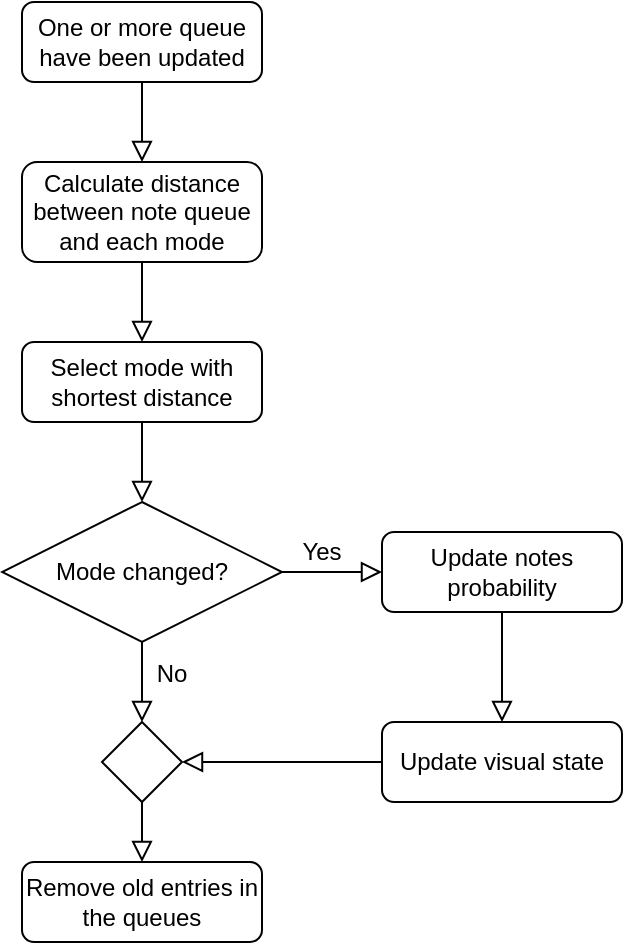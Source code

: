 <mxfile version="13.9.8" type="device"><diagram id="C5RBs43oDa-KdzZeNtuy" name="Page-1"><mxGraphModel dx="1038" dy="523" grid="1" gridSize="10" guides="1" tooltips="1" connect="1" arrows="1" fold="1" page="1" pageScale="1" pageWidth="827" pageHeight="1169" math="0" shadow="0"><root><mxCell id="WIyWlLk6GJQsqaUBKTNV-0"/><mxCell id="WIyWlLk6GJQsqaUBKTNV-1" parent="WIyWlLk6GJQsqaUBKTNV-0"/><mxCell id="WIyWlLk6GJQsqaUBKTNV-2" value="" style="rounded=0;html=1;jettySize=auto;orthogonalLoop=1;fontSize=11;endArrow=block;endFill=0;endSize=8;strokeWidth=1;shadow=0;labelBackgroundColor=none;edgeStyle=orthogonalEdgeStyle;entryX=0.5;entryY=0;entryDx=0;entryDy=0;" parent="WIyWlLk6GJQsqaUBKTNV-1" source="WIyWlLk6GJQsqaUBKTNV-3" target="CnTkf4PY1D9opKvFaDdJ-1" edge="1"><mxGeometry relative="1" as="geometry"><mxPoint x="220" y="170" as="targetPoint"/></mxGeometry></mxCell><mxCell id="WIyWlLk6GJQsqaUBKTNV-3" value="One or more queue have been updated" style="rounded=1;whiteSpace=wrap;html=1;fontSize=12;glass=0;strokeWidth=1;shadow=0;" parent="WIyWlLk6GJQsqaUBKTNV-1" vertex="1"><mxGeometry x="160" y="80" width="120" height="40" as="geometry"/></mxCell><mxCell id="WIyWlLk6GJQsqaUBKTNV-12" value="Select mode with shortest distance" style="rounded=1;whiteSpace=wrap;html=1;fontSize=12;glass=0;strokeWidth=1;shadow=0;" parent="WIyWlLk6GJQsqaUBKTNV-1" vertex="1"><mxGeometry x="160" y="250" width="120" height="40" as="geometry"/></mxCell><mxCell id="CnTkf4PY1D9opKvFaDdJ-0" value="" style="rounded=0;html=1;jettySize=auto;orthogonalLoop=1;fontSize=11;endArrow=block;endFill=0;endSize=8;strokeWidth=1;shadow=0;labelBackgroundColor=none;edgeStyle=orthogonalEdgeStyle;entryX=0.5;entryY=0;entryDx=0;entryDy=0;" edge="1" parent="WIyWlLk6GJQsqaUBKTNV-1" source="CnTkf4PY1D9opKvFaDdJ-1" target="WIyWlLk6GJQsqaUBKTNV-12"><mxGeometry relative="1" as="geometry"><mxPoint x="220" y="260" as="targetPoint"/></mxGeometry></mxCell><mxCell id="CnTkf4PY1D9opKvFaDdJ-1" value="Calculate distance between note queue and each mode" style="rounded=1;whiteSpace=wrap;html=1;fontSize=12;glass=0;strokeWidth=1;shadow=0;" vertex="1" parent="WIyWlLk6GJQsqaUBKTNV-1"><mxGeometry x="160" y="160" width="120" height="50" as="geometry"/></mxCell><mxCell id="CnTkf4PY1D9opKvFaDdJ-2" value="Mode changed?" style="rhombus;whiteSpace=wrap;html=1;" vertex="1" parent="WIyWlLk6GJQsqaUBKTNV-1"><mxGeometry x="150" y="330" width="140" height="70" as="geometry"/></mxCell><mxCell id="CnTkf4PY1D9opKvFaDdJ-4" value="" style="rounded=0;html=1;jettySize=auto;orthogonalLoop=1;fontSize=11;endArrow=block;endFill=0;endSize=8;strokeWidth=1;shadow=0;labelBackgroundColor=none;edgeStyle=orthogonalEdgeStyle;exitX=0.5;exitY=1;exitDx=0;exitDy=0;entryX=0.5;entryY=0;entryDx=0;entryDy=0;" edge="1" parent="WIyWlLk6GJQsqaUBKTNV-1" source="WIyWlLk6GJQsqaUBKTNV-12" target="CnTkf4PY1D9opKvFaDdJ-2"><mxGeometry relative="1" as="geometry"><mxPoint x="220" y="300" as="sourcePoint"/><mxPoint x="390" y="340" as="targetPoint"/></mxGeometry></mxCell><mxCell id="CnTkf4PY1D9opKvFaDdJ-5" value="Remove old entries in the queues" style="rounded=1;whiteSpace=wrap;html=1;fontSize=12;glass=0;strokeWidth=1;shadow=0;" vertex="1" parent="WIyWlLk6GJQsqaUBKTNV-1"><mxGeometry x="160" y="510" width="120" height="40" as="geometry"/></mxCell><mxCell id="CnTkf4PY1D9opKvFaDdJ-6" value="" style="rounded=0;html=1;jettySize=auto;orthogonalLoop=1;fontSize=11;endArrow=block;endFill=0;endSize=8;strokeWidth=1;shadow=0;labelBackgroundColor=none;edgeStyle=orthogonalEdgeStyle;exitX=0.5;exitY=1;exitDx=0;exitDy=0;entryX=0.5;entryY=0;entryDx=0;entryDy=0;" edge="1" parent="WIyWlLk6GJQsqaUBKTNV-1" source="CnTkf4PY1D9opKvFaDdJ-2" target="CnTkf4PY1D9opKvFaDdJ-11"><mxGeometry relative="1" as="geometry"><mxPoint x="230" y="300" as="sourcePoint"/><mxPoint x="220" y="480" as="targetPoint"/></mxGeometry></mxCell><mxCell id="CnTkf4PY1D9opKvFaDdJ-7" value="Update notes probability" style="rounded=1;whiteSpace=wrap;html=1;fontSize=12;glass=0;strokeWidth=1;shadow=0;" vertex="1" parent="WIyWlLk6GJQsqaUBKTNV-1"><mxGeometry x="340" y="345" width="120" height="40" as="geometry"/></mxCell><mxCell id="CnTkf4PY1D9opKvFaDdJ-8" value="Update visual state" style="rounded=1;whiteSpace=wrap;html=1;fontSize=12;glass=0;strokeWidth=1;shadow=0;" vertex="1" parent="WIyWlLk6GJQsqaUBKTNV-1"><mxGeometry x="340" y="440" width="120" height="40" as="geometry"/></mxCell><mxCell id="CnTkf4PY1D9opKvFaDdJ-9" value="" style="rounded=0;html=1;jettySize=auto;orthogonalLoop=1;fontSize=11;endArrow=block;endFill=0;endSize=8;strokeWidth=1;shadow=0;labelBackgroundColor=none;edgeStyle=orthogonalEdgeStyle;exitX=1;exitY=0.5;exitDx=0;exitDy=0;entryX=0;entryY=0.5;entryDx=0;entryDy=0;" edge="1" parent="WIyWlLk6GJQsqaUBKTNV-1" source="CnTkf4PY1D9opKvFaDdJ-2" target="CnTkf4PY1D9opKvFaDdJ-7"><mxGeometry relative="1" as="geometry"><mxPoint x="230" y="410" as="sourcePoint"/><mxPoint x="230" y="490" as="targetPoint"/></mxGeometry></mxCell><mxCell id="CnTkf4PY1D9opKvFaDdJ-10" value="" style="rounded=0;html=1;jettySize=auto;orthogonalLoop=1;fontSize=11;endArrow=block;endFill=0;endSize=8;strokeWidth=1;shadow=0;labelBackgroundColor=none;edgeStyle=orthogonalEdgeStyle;exitX=0.5;exitY=1;exitDx=0;exitDy=0;entryX=0.5;entryY=0;entryDx=0;entryDy=0;" edge="1" parent="WIyWlLk6GJQsqaUBKTNV-1" source="CnTkf4PY1D9opKvFaDdJ-7" target="CnTkf4PY1D9opKvFaDdJ-8"><mxGeometry relative="1" as="geometry"><mxPoint x="230" y="410" as="sourcePoint"/><mxPoint x="230" y="490" as="targetPoint"/></mxGeometry></mxCell><mxCell id="CnTkf4PY1D9opKvFaDdJ-11" value="" style="rhombus;whiteSpace=wrap;html=1;" vertex="1" parent="WIyWlLk6GJQsqaUBKTNV-1"><mxGeometry x="200" y="440" width="40" height="40" as="geometry"/></mxCell><mxCell id="CnTkf4PY1D9opKvFaDdJ-12" value="" style="rounded=0;html=1;jettySize=auto;orthogonalLoop=1;fontSize=11;endArrow=block;endFill=0;endSize=8;strokeWidth=1;shadow=0;labelBackgroundColor=none;edgeStyle=orthogonalEdgeStyle;exitX=0;exitY=0.5;exitDx=0;exitDy=0;" edge="1" parent="WIyWlLk6GJQsqaUBKTNV-1" source="CnTkf4PY1D9opKvFaDdJ-8" target="CnTkf4PY1D9opKvFaDdJ-11"><mxGeometry relative="1" as="geometry"><mxPoint x="300" y="335" as="sourcePoint"/><mxPoint x="350" y="335" as="targetPoint"/></mxGeometry></mxCell><mxCell id="CnTkf4PY1D9opKvFaDdJ-13" value="" style="rounded=0;html=1;jettySize=auto;orthogonalLoop=1;fontSize=11;endArrow=block;endFill=0;endSize=8;strokeWidth=1;shadow=0;labelBackgroundColor=none;edgeStyle=orthogonalEdgeStyle;exitX=0.5;exitY=1;exitDx=0;exitDy=0;entryX=0.5;entryY=0;entryDx=0;entryDy=0;" edge="1" parent="WIyWlLk6GJQsqaUBKTNV-1" source="CnTkf4PY1D9opKvFaDdJ-11" target="CnTkf4PY1D9opKvFaDdJ-5"><mxGeometry relative="1" as="geometry"><mxPoint x="230" y="370" as="sourcePoint"/><mxPoint x="230" y="450" as="targetPoint"/></mxGeometry></mxCell><mxCell id="CnTkf4PY1D9opKvFaDdJ-14" value="Yes" style="text;html=1;strokeColor=none;fillColor=none;align=center;verticalAlign=middle;whiteSpace=wrap;rounded=0;" vertex="1" parent="WIyWlLk6GJQsqaUBKTNV-1"><mxGeometry x="290" y="345" width="40" height="20" as="geometry"/></mxCell><mxCell id="CnTkf4PY1D9opKvFaDdJ-16" value="No" style="text;html=1;strokeColor=none;fillColor=none;align=center;verticalAlign=middle;whiteSpace=wrap;rounded=0;" vertex="1" parent="WIyWlLk6GJQsqaUBKTNV-1"><mxGeometry x="215" y="406" width="40" height="20" as="geometry"/></mxCell></root></mxGraphModel></diagram></mxfile>